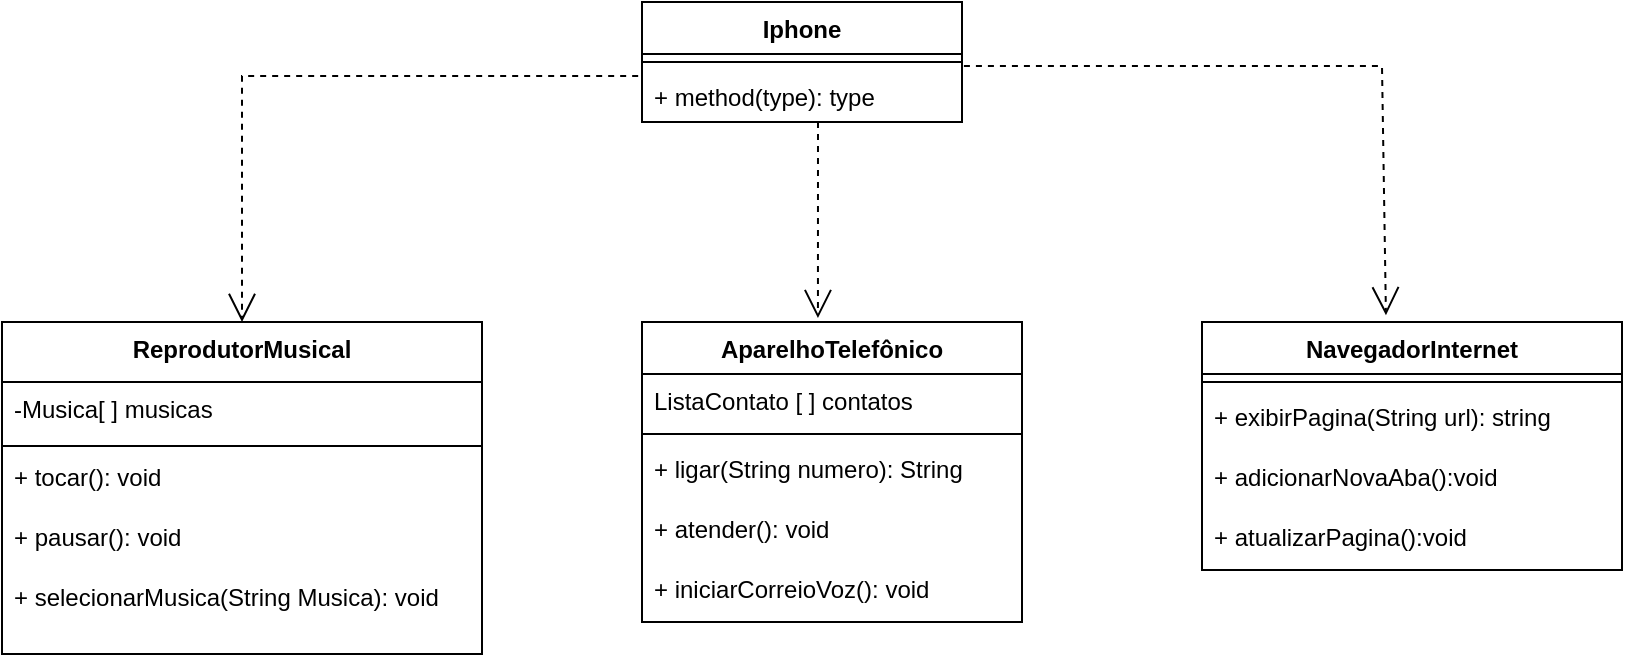 <mxfile version="26.2.12">
  <diagram id="cvoqNfKAAr7Tn1nT_T-s" name="Página-1">
    <mxGraphModel dx="1428" dy="754" grid="1" gridSize="10" guides="1" tooltips="1" connect="1" arrows="1" fold="1" page="1" pageScale="1" pageWidth="827" pageHeight="1169" math="0" shadow="0">
      <root>
        <mxCell id="0" />
        <mxCell id="1" parent="0" />
        <mxCell id="zV4_AlX7Fqx7qcagxNKW-1" value="ReprodutorMusical" style="swimlane;fontStyle=1;align=center;verticalAlign=top;childLayout=stackLayout;horizontal=1;startSize=30;horizontalStack=0;resizeParent=1;resizeParentMax=0;resizeLast=0;collapsible=1;marginBottom=0;whiteSpace=wrap;html=1;" parent="1" vertex="1">
          <mxGeometry x="10" y="400" width="240" height="166" as="geometry">
            <mxRectangle x="10" y="560" width="150" height="30" as="alternateBounds" />
          </mxGeometry>
        </mxCell>
        <mxCell id="zV4_AlX7Fqx7qcagxNKW-2" value="-Musica[ ] musicas&amp;nbsp;" style="text;strokeColor=none;fillColor=none;align=left;verticalAlign=top;spacingLeft=4;spacingRight=4;overflow=hidden;rotatable=0;points=[[0,0.5],[1,0.5]];portConstraint=eastwest;whiteSpace=wrap;html=1;" parent="zV4_AlX7Fqx7qcagxNKW-1" vertex="1">
          <mxGeometry y="30" width="240" height="30" as="geometry" />
        </mxCell>
        <mxCell id="zV4_AlX7Fqx7qcagxNKW-3" value="" style="line;strokeWidth=1;fillColor=none;align=left;verticalAlign=middle;spacingTop=-1;spacingLeft=3;spacingRight=3;rotatable=0;labelPosition=right;points=[];portConstraint=eastwest;strokeColor=inherit;" parent="zV4_AlX7Fqx7qcagxNKW-1" vertex="1">
          <mxGeometry y="60" width="240" height="4" as="geometry" />
        </mxCell>
        <mxCell id="zV4_AlX7Fqx7qcagxNKW-6" value="+ tocar(): void" style="text;strokeColor=none;fillColor=none;align=left;verticalAlign=top;spacingLeft=4;spacingRight=4;overflow=hidden;rotatable=0;points=[[0,0.5],[1,0.5]];portConstraint=eastwest;whiteSpace=wrap;html=1;" parent="zV4_AlX7Fqx7qcagxNKW-1" vertex="1">
          <mxGeometry y="64" width="240" height="30" as="geometry" />
        </mxCell>
        <mxCell id="zV4_AlX7Fqx7qcagxNKW-4" value="+ pausar(): void" style="text;strokeColor=none;fillColor=none;align=left;verticalAlign=top;spacingLeft=4;spacingRight=4;overflow=hidden;rotatable=0;points=[[0,0.5],[1,0.5]];portConstraint=eastwest;whiteSpace=wrap;html=1;" parent="zV4_AlX7Fqx7qcagxNKW-1" vertex="1">
          <mxGeometry y="94" width="240" height="30" as="geometry" />
        </mxCell>
        <mxCell id="zV4_AlX7Fqx7qcagxNKW-16" value="+ selecionarMusica(String Musica): void" style="text;strokeColor=none;fillColor=none;align=left;verticalAlign=top;spacingLeft=4;spacingRight=4;overflow=hidden;rotatable=0;points=[[0,0.5],[1,0.5]];portConstraint=eastwest;whiteSpace=wrap;html=1;" parent="zV4_AlX7Fqx7qcagxNKW-1" vertex="1">
          <mxGeometry y="124" width="240" height="42" as="geometry" />
        </mxCell>
        <mxCell id="zV4_AlX7Fqx7qcagxNKW-17" value="AparelhoTelefônico" style="swimlane;fontStyle=1;align=center;verticalAlign=top;childLayout=stackLayout;horizontal=1;startSize=26;horizontalStack=0;resizeParent=1;resizeParentMax=0;resizeLast=0;collapsible=1;marginBottom=0;whiteSpace=wrap;html=1;" parent="1" vertex="1">
          <mxGeometry x="330" y="400" width="190" height="150" as="geometry">
            <mxRectangle x="280" y="560" width="150" height="30" as="alternateBounds" />
          </mxGeometry>
        </mxCell>
        <mxCell id="zV4_AlX7Fqx7qcagxNKW-18" value="ListaContato [ ] contatos" style="text;strokeColor=none;fillColor=none;align=left;verticalAlign=top;spacingLeft=4;spacingRight=4;overflow=hidden;rotatable=0;points=[[0,0.5],[1,0.5]];portConstraint=eastwest;whiteSpace=wrap;html=1;" parent="zV4_AlX7Fqx7qcagxNKW-17" vertex="1">
          <mxGeometry y="26" width="190" height="26" as="geometry" />
        </mxCell>
        <mxCell id="zV4_AlX7Fqx7qcagxNKW-19" value="" style="line;strokeWidth=1;fillColor=none;align=left;verticalAlign=middle;spacingTop=-1;spacingLeft=3;spacingRight=3;rotatable=0;labelPosition=right;points=[];portConstraint=eastwest;strokeColor=inherit;" parent="zV4_AlX7Fqx7qcagxNKW-17" vertex="1">
          <mxGeometry y="52" width="190" height="8" as="geometry" />
        </mxCell>
        <mxCell id="zV4_AlX7Fqx7qcagxNKW-20" value="+ ligar(String numero): String" style="text;strokeColor=none;fillColor=none;align=left;verticalAlign=top;spacingLeft=4;spacingRight=4;overflow=hidden;rotatable=0;points=[[0,0.5],[1,0.5]];portConstraint=eastwest;whiteSpace=wrap;html=1;" parent="zV4_AlX7Fqx7qcagxNKW-17" vertex="1">
          <mxGeometry y="60" width="190" height="30" as="geometry" />
        </mxCell>
        <mxCell id="zV4_AlX7Fqx7qcagxNKW-21" value="+ atender(): void" style="text;strokeColor=none;fillColor=none;align=left;verticalAlign=top;spacingLeft=4;spacingRight=4;overflow=hidden;rotatable=0;points=[[0,0.5],[1,0.5]];portConstraint=eastwest;whiteSpace=wrap;html=1;" parent="zV4_AlX7Fqx7qcagxNKW-17" vertex="1">
          <mxGeometry y="90" width="190" height="30" as="geometry" />
        </mxCell>
        <mxCell id="zV4_AlX7Fqx7qcagxNKW-22" value="+ iniciarCorreioVoz(): void" style="text;strokeColor=none;fillColor=none;align=left;verticalAlign=top;spacingLeft=4;spacingRight=4;overflow=hidden;rotatable=0;points=[[0,0.5],[1,0.5]];portConstraint=eastwest;whiteSpace=wrap;html=1;" parent="zV4_AlX7Fqx7qcagxNKW-17" vertex="1">
          <mxGeometry y="120" width="190" height="30" as="geometry" />
        </mxCell>
        <mxCell id="zV4_AlX7Fqx7qcagxNKW-23" value="NavegadorInternet" style="swimlane;fontStyle=1;align=center;verticalAlign=top;childLayout=stackLayout;horizontal=1;startSize=26;horizontalStack=0;resizeParent=1;resizeParentMax=0;resizeLast=0;collapsible=1;marginBottom=0;whiteSpace=wrap;html=1;" parent="1" vertex="1">
          <mxGeometry x="610" y="400" width="210" height="124" as="geometry" />
        </mxCell>
        <mxCell id="zV4_AlX7Fqx7qcagxNKW-25" value="" style="line;strokeWidth=1;fillColor=none;align=left;verticalAlign=middle;spacingTop=-1;spacingLeft=3;spacingRight=3;rotatable=0;labelPosition=right;points=[];portConstraint=eastwest;strokeColor=inherit;" parent="zV4_AlX7Fqx7qcagxNKW-23" vertex="1">
          <mxGeometry y="26" width="210" height="8" as="geometry" />
        </mxCell>
        <mxCell id="zV4_AlX7Fqx7qcagxNKW-26" value="+ exibirPagina(String url): string" style="text;strokeColor=none;fillColor=none;align=left;verticalAlign=top;spacingLeft=4;spacingRight=4;overflow=hidden;rotatable=0;points=[[0,0.5],[1,0.5]];portConstraint=eastwest;whiteSpace=wrap;html=1;" parent="zV4_AlX7Fqx7qcagxNKW-23" vertex="1">
          <mxGeometry y="34" width="210" height="30" as="geometry" />
        </mxCell>
        <mxCell id="zV4_AlX7Fqx7qcagxNKW-27" value="+ adicionarNovaAba():void" style="text;strokeColor=none;fillColor=none;align=left;verticalAlign=top;spacingLeft=4;spacingRight=4;overflow=hidden;rotatable=0;points=[[0,0.5],[1,0.5]];portConstraint=eastwest;whiteSpace=wrap;html=1;" parent="zV4_AlX7Fqx7qcagxNKW-23" vertex="1">
          <mxGeometry y="64" width="210" height="30" as="geometry" />
        </mxCell>
        <mxCell id="zV4_AlX7Fqx7qcagxNKW-28" value="+ atualizarPagina():void" style="text;strokeColor=none;fillColor=none;align=left;verticalAlign=top;spacingLeft=4;spacingRight=4;overflow=hidden;rotatable=0;points=[[0,0.5],[1,0.5]];portConstraint=eastwest;whiteSpace=wrap;html=1;" parent="zV4_AlX7Fqx7qcagxNKW-23" vertex="1">
          <mxGeometry y="94" width="210" height="30" as="geometry" />
        </mxCell>
        <mxCell id="zV4_AlX7Fqx7qcagxNKW-29" value="Iphone" style="swimlane;fontStyle=1;align=center;verticalAlign=top;childLayout=stackLayout;horizontal=1;startSize=26;horizontalStack=0;resizeParent=1;resizeParentMax=0;resizeLast=0;collapsible=1;marginBottom=0;whiteSpace=wrap;html=1;" parent="1" vertex="1">
          <mxGeometry x="330" y="240" width="160" height="60" as="geometry" />
        </mxCell>
        <mxCell id="zV4_AlX7Fqx7qcagxNKW-31" value="" style="line;strokeWidth=1;fillColor=none;align=left;verticalAlign=middle;spacingTop=-1;spacingLeft=3;spacingRight=3;rotatable=0;labelPosition=right;points=[];portConstraint=eastwest;strokeColor=inherit;" parent="zV4_AlX7Fqx7qcagxNKW-29" vertex="1">
          <mxGeometry y="26" width="160" height="8" as="geometry" />
        </mxCell>
        <mxCell id="zV4_AlX7Fqx7qcagxNKW-32" value="+ method(type): type" style="text;strokeColor=none;fillColor=none;align=left;verticalAlign=top;spacingLeft=4;spacingRight=4;overflow=hidden;rotatable=0;points=[[0,0.5],[1,0.5]];portConstraint=eastwest;whiteSpace=wrap;html=1;" parent="zV4_AlX7Fqx7qcagxNKW-29" vertex="1">
          <mxGeometry y="34" width="160" height="26" as="geometry" />
        </mxCell>
        <mxCell id="xLpOuyUZto76V_XMGr0j-5" value="" style="endArrow=open;endSize=12;dashed=1;html=1;rounded=0;exitX=-0.012;exitY=0.115;exitDx=0;exitDy=0;exitPerimeter=0;entryX=0.5;entryY=0;entryDx=0;entryDy=0;" edge="1" parent="1" source="zV4_AlX7Fqx7qcagxNKW-32" target="zV4_AlX7Fqx7qcagxNKW-1">
          <mxGeometry x="-0.116" y="-1" width="160" relative="1" as="geometry">
            <mxPoint x="90" y="410" as="sourcePoint" />
            <mxPoint x="250" y="410" as="targetPoint" />
            <Array as="points">
              <mxPoint x="130" y="277" />
            </Array>
            <mxPoint as="offset" />
          </mxGeometry>
        </mxCell>
        <mxCell id="xLpOuyUZto76V_XMGr0j-6" value="" style="endArrow=open;endSize=12;dashed=1;html=1;rounded=0;exitX=-0.012;exitY=0.115;exitDx=0;exitDy=0;exitPerimeter=0;entryX=0.463;entryY=-0.013;entryDx=0;entryDy=0;entryPerimeter=0;" edge="1" parent="1" target="zV4_AlX7Fqx7qcagxNKW-17">
          <mxGeometry width="160" relative="1" as="geometry">
            <mxPoint x="418" y="300" as="sourcePoint" />
            <mxPoint x="220" y="423" as="targetPoint" />
          </mxGeometry>
        </mxCell>
        <mxCell id="xLpOuyUZto76V_XMGr0j-7" value="" style="endArrow=open;endSize=12;dashed=1;html=1;rounded=0;exitX=1.006;exitY=-0.077;exitDx=0;exitDy=0;exitPerimeter=0;entryX=0.438;entryY=-0.027;entryDx=0;entryDy=0;entryPerimeter=0;" edge="1" parent="1" source="zV4_AlX7Fqx7qcagxNKW-32" target="zV4_AlX7Fqx7qcagxNKW-23">
          <mxGeometry x="0.003" width="160" relative="1" as="geometry">
            <mxPoint x="658" y="250" as="sourcePoint" />
            <mxPoint x="700" y="390" as="targetPoint" />
            <Array as="points">
              <mxPoint x="700" y="272" />
            </Array>
            <mxPoint as="offset" />
          </mxGeometry>
        </mxCell>
      </root>
    </mxGraphModel>
  </diagram>
</mxfile>
